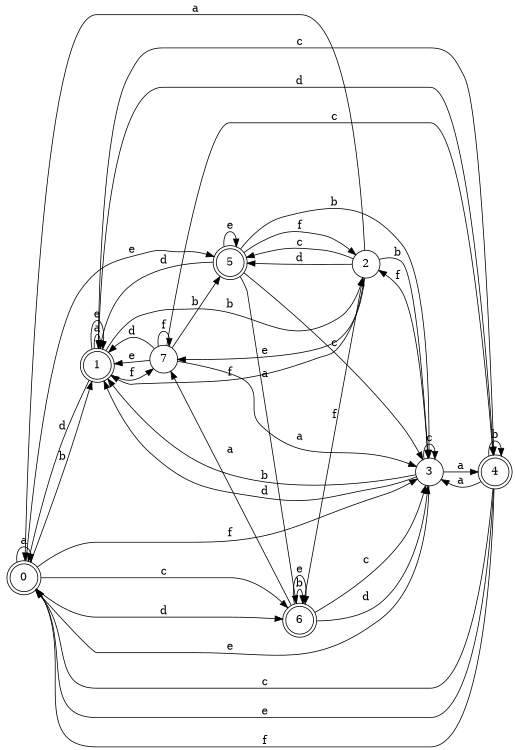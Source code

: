 digraph n7_3 {
__start0 [label="" shape="none"];

rankdir=LR;
size="8,5";

s0 [style="rounded,filled", color="black", fillcolor="white" shape="doublecircle", label="0"];
s1 [style="rounded,filled", color="black", fillcolor="white" shape="doublecircle", label="1"];
s2 [style="filled", color="black", fillcolor="white" shape="circle", label="2"];
s3 [style="filled", color="black", fillcolor="white" shape="circle", label="3"];
s4 [style="rounded,filled", color="black", fillcolor="white" shape="doublecircle", label="4"];
s5 [style="rounded,filled", color="black", fillcolor="white" shape="doublecircle", label="5"];
s6 [style="rounded,filled", color="black", fillcolor="white" shape="doublecircle", label="6"];
s7 [style="filled", color="black", fillcolor="white" shape="circle", label="7"];
s0 -> s0 [label="a"];
s0 -> s1 [label="b"];
s0 -> s6 [label="c"];
s0 -> s6 [label="d"];
s0 -> s5 [label="e"];
s0 -> s3 [label="f"];
s1 -> s1 [label="a"];
s1 -> s2 [label="b"];
s1 -> s4 [label="c"];
s1 -> s0 [label="d"];
s1 -> s1 [label="e"];
s1 -> s7 [label="f"];
s2 -> s0 [label="a"];
s2 -> s3 [label="b"];
s2 -> s5 [label="c"];
s2 -> s5 [label="d"];
s2 -> s7 [label="e"];
s2 -> s1 [label="f"];
s3 -> s4 [label="a"];
s3 -> s1 [label="b"];
s3 -> s3 [label="c"];
s3 -> s1 [label="d"];
s3 -> s0 [label="e"];
s3 -> s2 [label="f"];
s4 -> s3 [label="a"];
s4 -> s4 [label="b"];
s4 -> s0 [label="c"];
s4 -> s1 [label="d"];
s4 -> s0 [label="e"];
s4 -> s0 [label="f"];
s5 -> s6 [label="a"];
s5 -> s3 [label="b"];
s5 -> s3 [label="c"];
s5 -> s1 [label="d"];
s5 -> s5 [label="e"];
s5 -> s2 [label="f"];
s6 -> s7 [label="a"];
s6 -> s6 [label="b"];
s6 -> s3 [label="c"];
s6 -> s3 [label="d"];
s6 -> s6 [label="e"];
s6 -> s2 [label="f"];
s7 -> s3 [label="a"];
s7 -> s5 [label="b"];
s7 -> s4 [label="c"];
s7 -> s1 [label="d"];
s7 -> s1 [label="e"];
s7 -> s7 [label="f"];

}